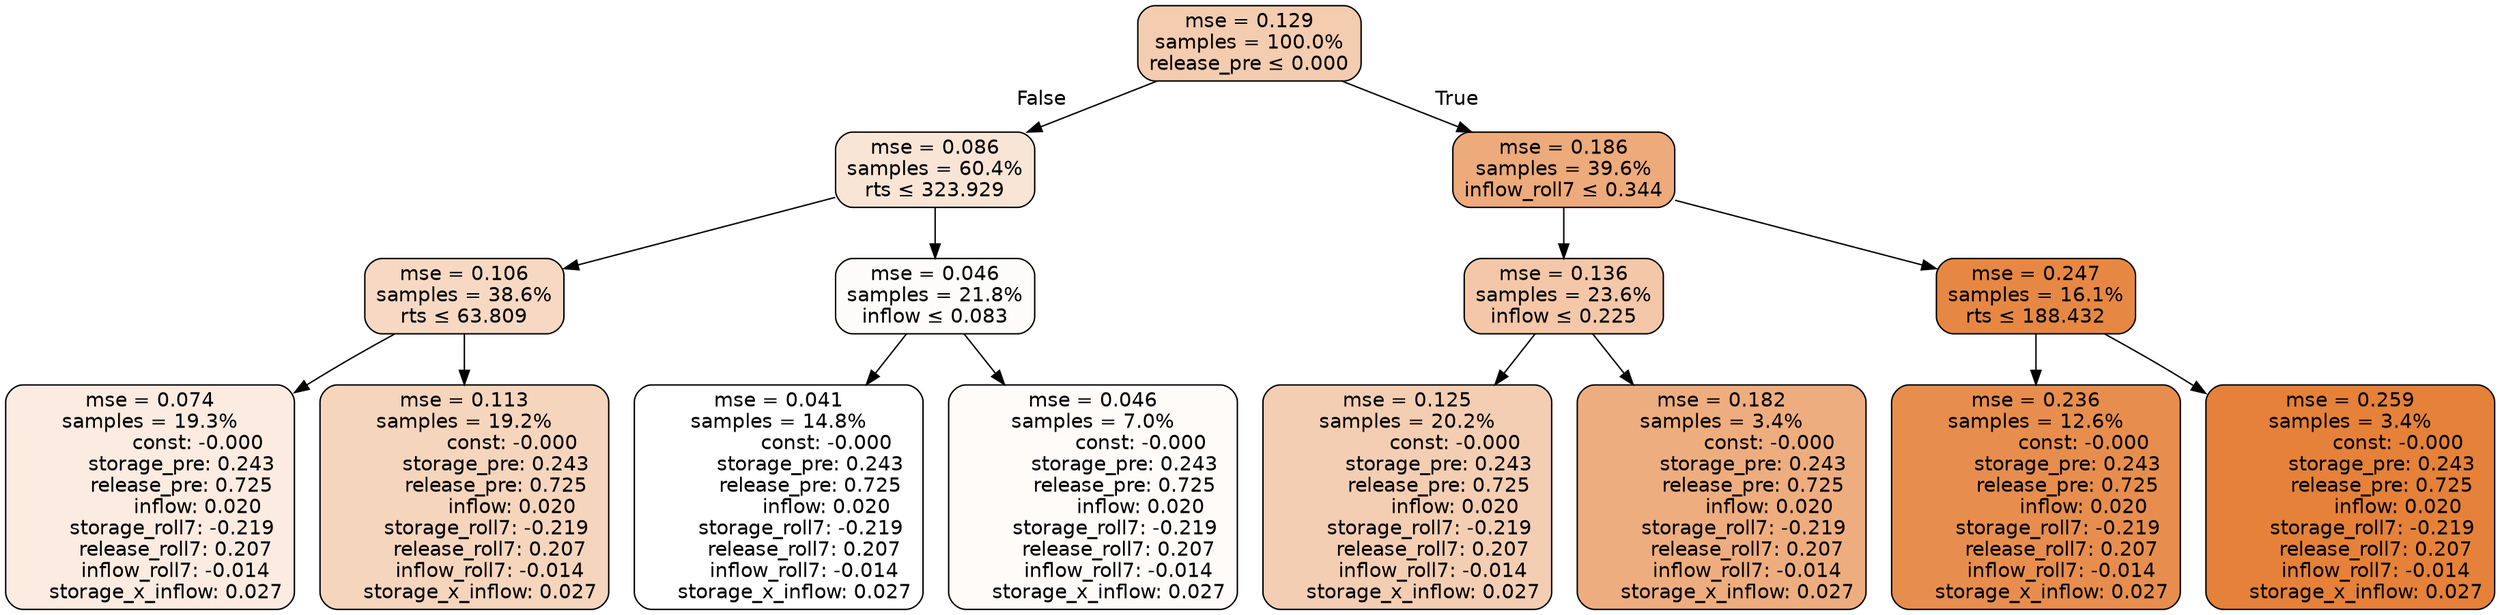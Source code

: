 digraph tree {
node [shape=rectangle, style="filled, rounded", color="black", fontname=helvetica] ;
edge [fontname=helvetica] ;
	"0" [label="mse = 0.129
samples = 100.0%
release_pre &le; 0.000", fillcolor="#f4ccaf"]
	"1" [label="mse = 0.086
samples = 60.4%
rts &le; 323.929", fillcolor="#f9e5d6"]
	"2" [label="mse = 0.106
samples = 38.6%
rts &le; 63.809", fillcolor="#f7d9c3"]
	"3" [label="mse = 0.074
samples = 19.3%
               const: -0.000
          storage_pre: 0.243
          release_pre: 0.725
               inflow: 0.020
       storage_roll7: -0.219
        release_roll7: 0.207
        inflow_roll7: -0.014
     storage_x_inflow: 0.027", fillcolor="#fbebe1"]
	"4" [label="mse = 0.113
samples = 19.2%
               const: -0.000
          storage_pre: 0.243
          release_pre: 0.725
               inflow: 0.020
       storage_roll7: -0.219
        release_roll7: 0.207
        inflow_roll7: -0.014
     storage_x_inflow: 0.027", fillcolor="#f6d5bd"]
	"5" [label="mse = 0.046
samples = 21.8%
inflow &le; 0.083", fillcolor="#fefcfa"]
	"6" [label="mse = 0.041
samples = 14.8%
               const: -0.000
          storage_pre: 0.243
          release_pre: 0.725
               inflow: 0.020
       storage_roll7: -0.219
        release_roll7: 0.207
        inflow_roll7: -0.014
     storage_x_inflow: 0.027", fillcolor="#ffffff"]
	"7" [label="mse = 0.046
samples = 7.0%
               const: -0.000
          storage_pre: 0.243
          release_pre: 0.725
               inflow: 0.020
       storage_roll7: -0.219
        release_roll7: 0.207
        inflow_roll7: -0.014
     storage_x_inflow: 0.027", fillcolor="#fefbf9"]
	"8" [label="mse = 0.186
samples = 39.6%
inflow_roll7 &le; 0.344", fillcolor="#edaa7a"]
	"9" [label="mse = 0.136
samples = 23.6%
inflow &le; 0.225", fillcolor="#f3c7a8"]
	"10" [label="mse = 0.125
samples = 20.2%
               const: -0.000
          storage_pre: 0.243
          release_pre: 0.725
               inflow: 0.020
       storage_roll7: -0.219
        release_roll7: 0.207
        inflow_roll7: -0.014
     storage_x_inflow: 0.027", fillcolor="#f4ceb2"]
	"11" [label="mse = 0.182
samples = 3.4%
               const: -0.000
          storage_pre: 0.243
          release_pre: 0.725
               inflow: 0.020
       storage_roll7: -0.219
        release_roll7: 0.207
        inflow_roll7: -0.014
     storage_x_inflow: 0.027", fillcolor="#eead7e"]
	"12" [label="mse = 0.247
samples = 16.1%
rts &le; 188.432", fillcolor="#e68844"]
	"13" [label="mse = 0.236
samples = 12.6%
               const: -0.000
          storage_pre: 0.243
          release_pre: 0.725
               inflow: 0.020
       storage_roll7: -0.219
        release_roll7: 0.207
        inflow_roll7: -0.014
     storage_x_inflow: 0.027", fillcolor="#e78e4e"]
	"14" [label="mse = 0.259
samples = 3.4%
               const: -0.000
          storage_pre: 0.243
          release_pre: 0.725
               inflow: 0.020
       storage_roll7: -0.219
        release_roll7: 0.207
        inflow_roll7: -0.014
     storage_x_inflow: 0.027", fillcolor="#e58139"]

	"0" -> "1" [labeldistance=2.5, labelangle=45, headlabel="False"]
	"1" -> "2"
	"2" -> "3"
	"2" -> "4"
	"1" -> "5"
	"5" -> "6"
	"5" -> "7"
	"0" -> "8" [labeldistance=2.5, labelangle=-45, headlabel="True"]
	"8" -> "9"
	"9" -> "10"
	"9" -> "11"
	"8" -> "12"
	"12" -> "13"
	"12" -> "14"
}